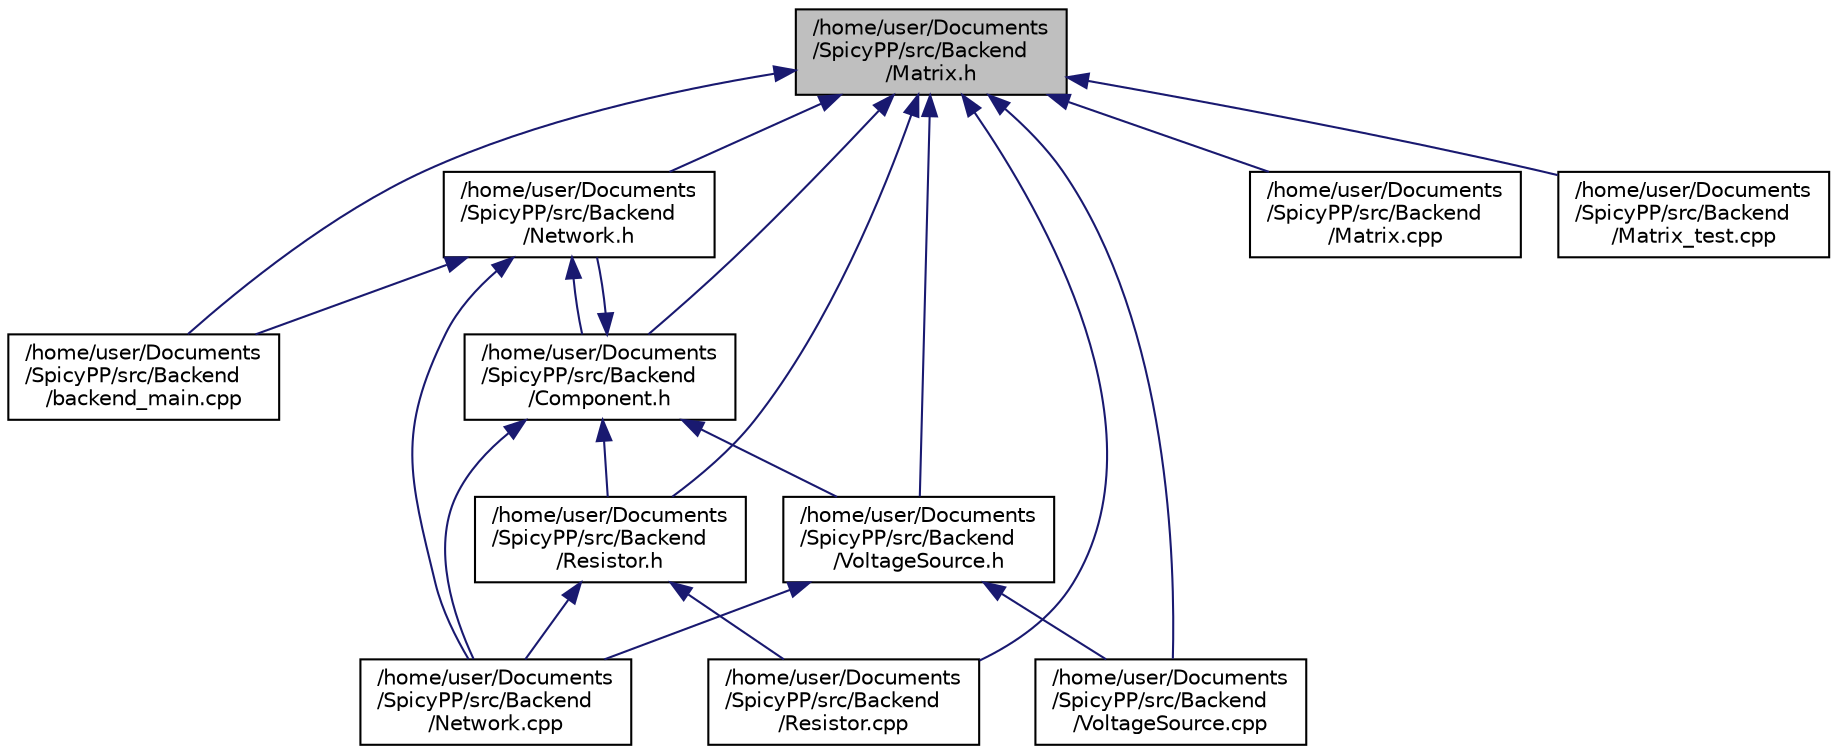 digraph "/home/user/Documents/SpicyPP/src/Backend/Matrix.h"
{
  edge [fontname="Helvetica",fontsize="10",labelfontname="Helvetica",labelfontsize="10"];
  node [fontname="Helvetica",fontsize="10",shape=record];
  Node4 [label="/home/user/Documents\l/SpicyPP/src/Backend\l/Matrix.h",height=0.2,width=0.4,color="black", fillcolor="grey75", style="filled", fontcolor="black"];
  Node4 -> Node5 [dir="back",color="midnightblue",fontsize="10",style="solid"];
  Node5 [label="/home/user/Documents\l/SpicyPP/src/Backend\l/backend_main.cpp",height=0.2,width=0.4,color="black", fillcolor="white", style="filled",URL="$backend__main_8cpp.html"];
  Node4 -> Node6 [dir="back",color="midnightblue",fontsize="10",style="solid"];
  Node6 [label="/home/user/Documents\l/SpicyPP/src/Backend\l/Network.h",height=0.2,width=0.4,color="black", fillcolor="white", style="filled",URL="$Network_8h.html"];
  Node6 -> Node5 [dir="back",color="midnightblue",fontsize="10",style="solid"];
  Node6 -> Node7 [dir="back",color="midnightblue",fontsize="10",style="solid"];
  Node7 [label="/home/user/Documents\l/SpicyPP/src/Backend\l/Component.h",height=0.2,width=0.4,color="black", fillcolor="white", style="filled",URL="$Component_8h.html"];
  Node7 -> Node6 [dir="back",color="midnightblue",fontsize="10",style="solid"];
  Node7 -> Node8 [dir="back",color="midnightblue",fontsize="10",style="solid"];
  Node8 [label="/home/user/Documents\l/SpicyPP/src/Backend\l/Resistor.h",height=0.2,width=0.4,color="black", fillcolor="white", style="filled",URL="$Resistor_8h.html"];
  Node8 -> Node9 [dir="back",color="midnightblue",fontsize="10",style="solid"];
  Node9 [label="/home/user/Documents\l/SpicyPP/src/Backend\l/Network.cpp",height=0.2,width=0.4,color="black", fillcolor="white", style="filled",URL="$Network_8cpp.html"];
  Node8 -> Node10 [dir="back",color="midnightblue",fontsize="10",style="solid"];
  Node10 [label="/home/user/Documents\l/SpicyPP/src/Backend\l/Resistor.cpp",height=0.2,width=0.4,color="black", fillcolor="white", style="filled",URL="$Resistor_8cpp.html"];
  Node7 -> Node11 [dir="back",color="midnightblue",fontsize="10",style="solid"];
  Node11 [label="/home/user/Documents\l/SpicyPP/src/Backend\l/VoltageSource.h",height=0.2,width=0.4,color="black", fillcolor="white", style="filled",URL="$VoltageSource_8h.html"];
  Node11 -> Node9 [dir="back",color="midnightblue",fontsize="10",style="solid"];
  Node11 -> Node12 [dir="back",color="midnightblue",fontsize="10",style="solid"];
  Node12 [label="/home/user/Documents\l/SpicyPP/src/Backend\l/VoltageSource.cpp",height=0.2,width=0.4,color="black", fillcolor="white", style="filled",URL="$VoltageSource_8cpp.html"];
  Node7 -> Node9 [dir="back",color="midnightblue",fontsize="10",style="solid"];
  Node6 -> Node9 [dir="back",color="midnightblue",fontsize="10",style="solid"];
  Node4 -> Node7 [dir="back",color="midnightblue",fontsize="10",style="solid"];
  Node4 -> Node13 [dir="back",color="midnightblue",fontsize="10",style="solid"];
  Node13 [label="/home/user/Documents\l/SpicyPP/src/Backend\l/Matrix.cpp",height=0.2,width=0.4,color="black", fillcolor="white", style="filled",URL="$Matrix_8cpp.html"];
  Node4 -> Node14 [dir="back",color="midnightblue",fontsize="10",style="solid"];
  Node14 [label="/home/user/Documents\l/SpicyPP/src/Backend\l/Matrix_test.cpp",height=0.2,width=0.4,color="black", fillcolor="white", style="filled",URL="$Matrix__test_8cpp.html"];
  Node4 -> Node8 [dir="back",color="midnightblue",fontsize="10",style="solid"];
  Node4 -> Node11 [dir="back",color="midnightblue",fontsize="10",style="solid"];
  Node4 -> Node10 [dir="back",color="midnightblue",fontsize="10",style="solid"];
  Node4 -> Node12 [dir="back",color="midnightblue",fontsize="10",style="solid"];
}

